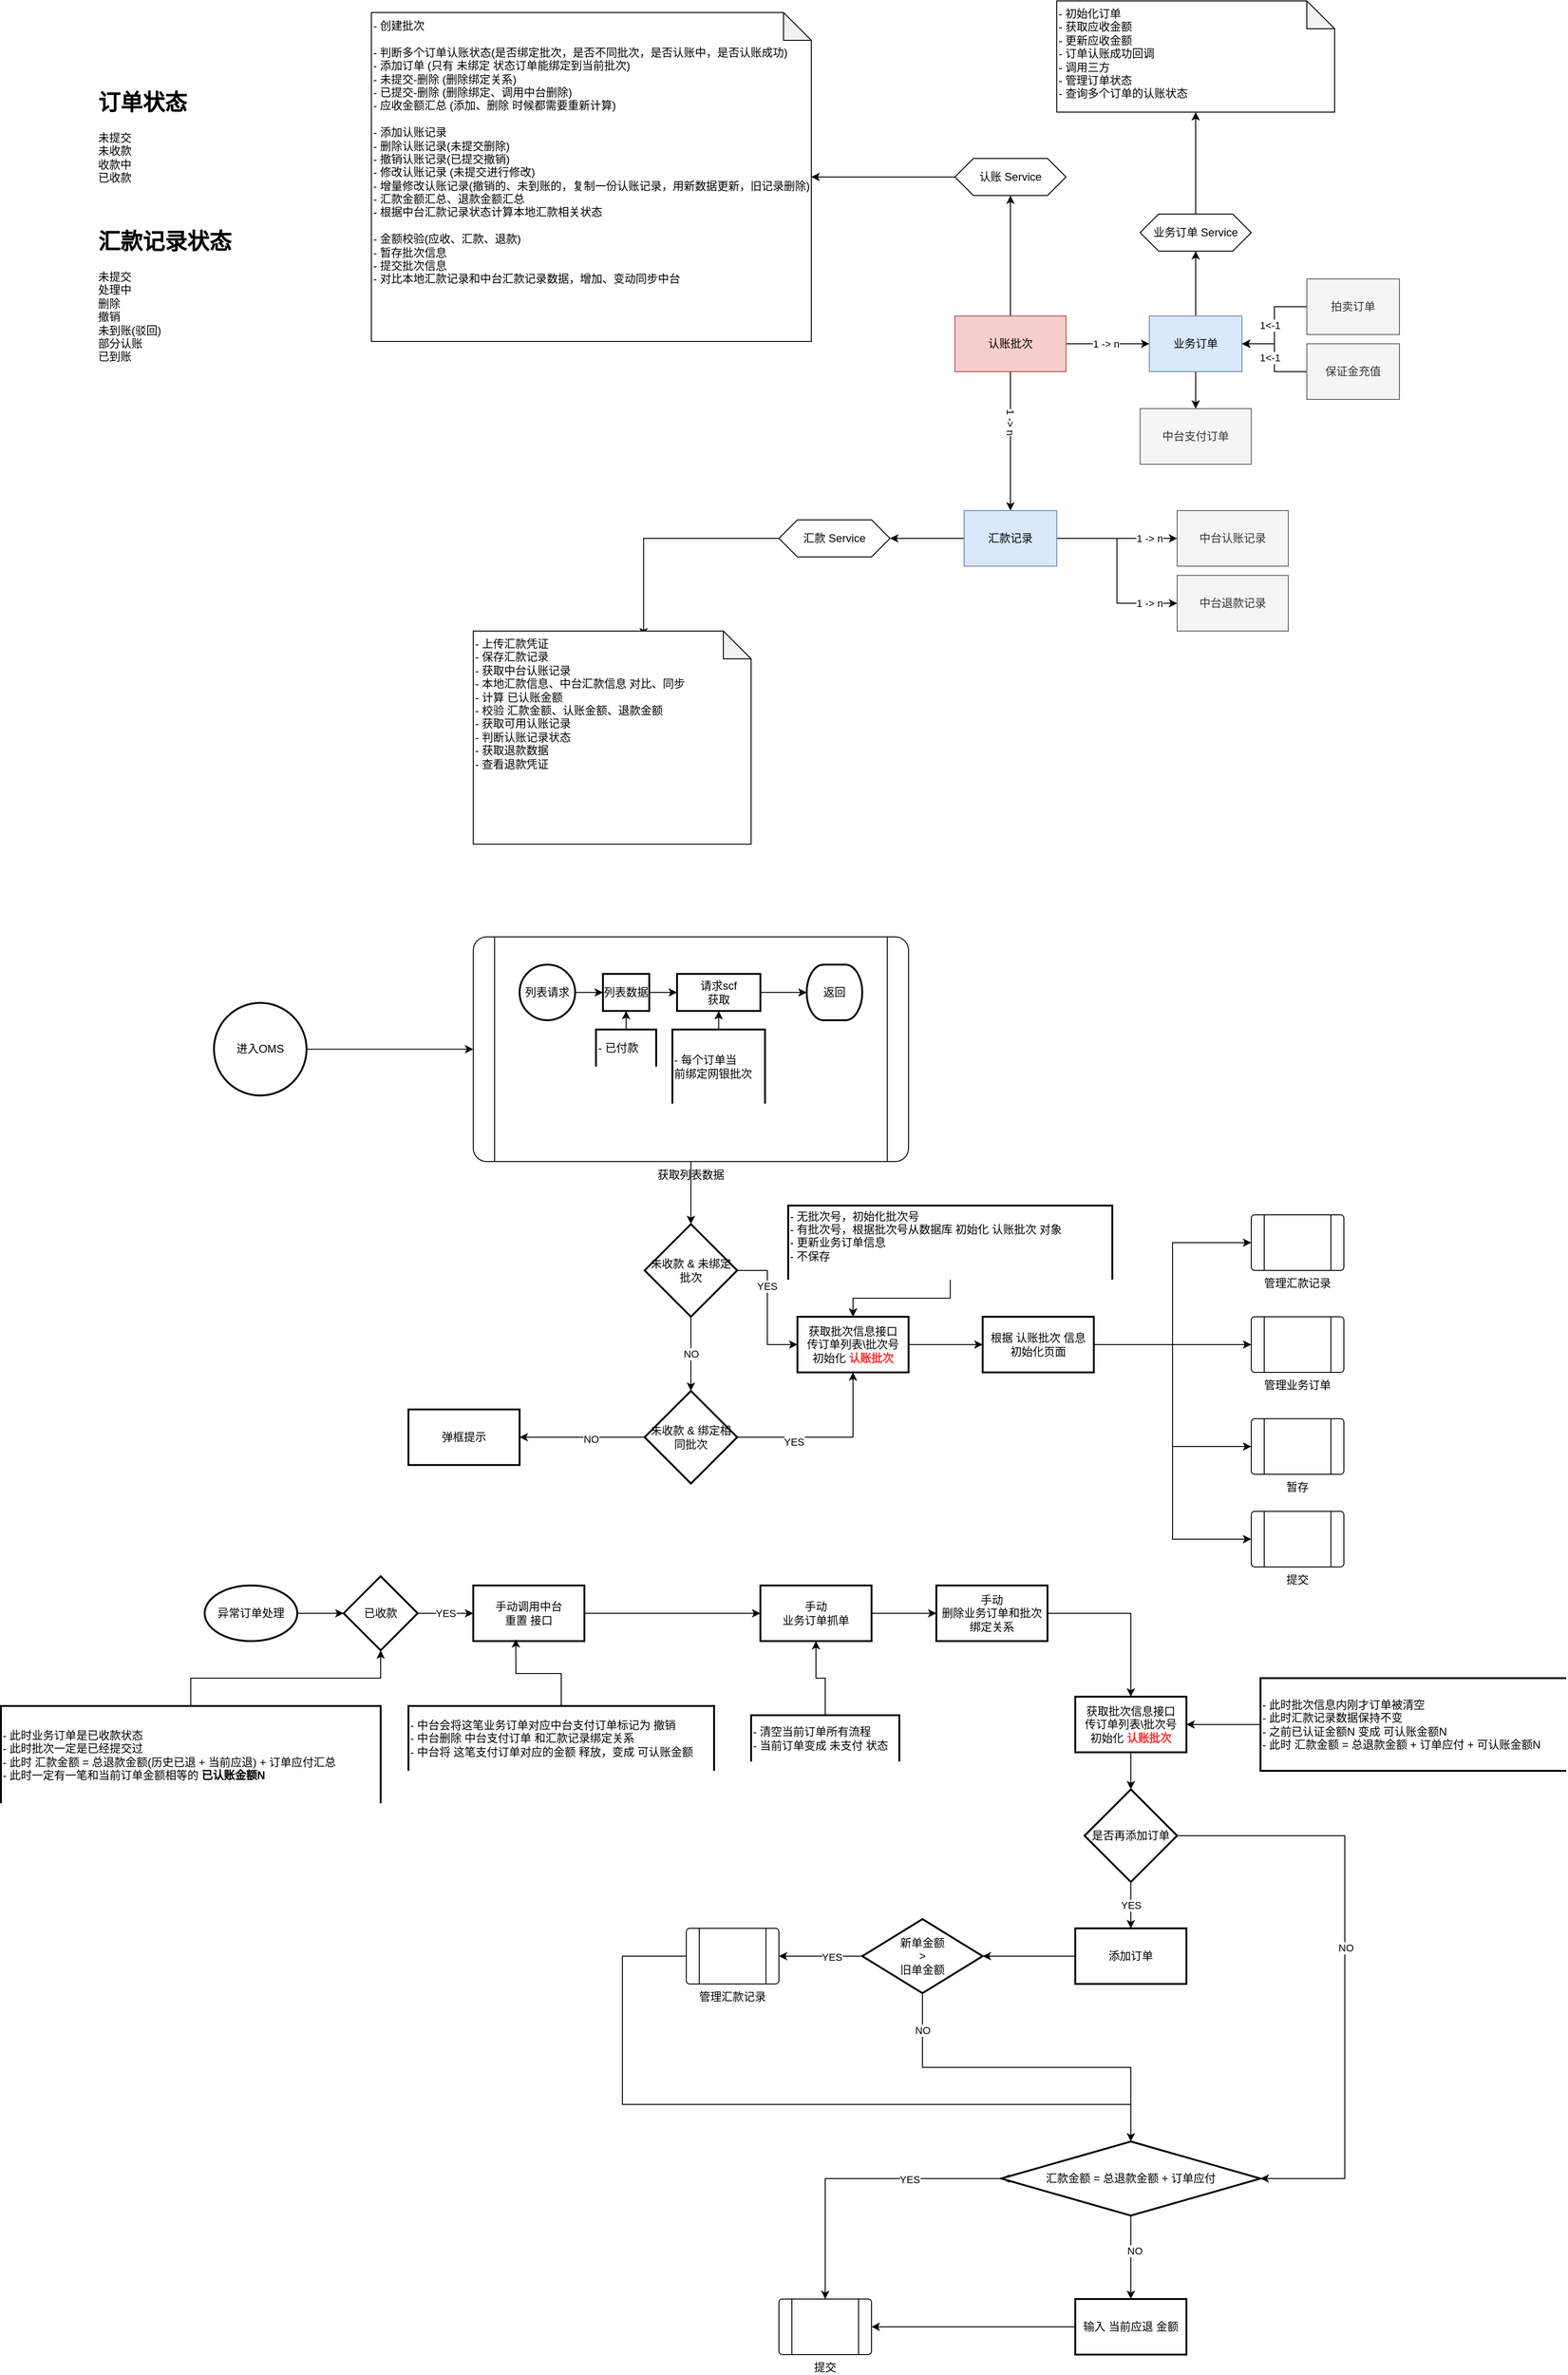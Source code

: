 <mxfile version="21.2.3" type="github">
  <diagram name="Page-1" id="fpYvHtxNB4w4uJ5ZzWT5">
    <mxGraphModel dx="2284" dy="1894" grid="1" gridSize="10" guides="1" tooltips="1" connect="1" arrows="1" fold="1" page="1" pageScale="1" pageWidth="850" pageHeight="1100" math="0" shadow="0">
      <root>
        <mxCell id="0" />
        <mxCell id="1" parent="0" />
        <mxCell id="o6qvqLgRWWO_v4bCrPXF-56" style="edgeStyle=orthogonalEdgeStyle;rounded=0;orthogonalLoop=1;jettySize=auto;html=1;" edge="1" parent="1" source="o6qvqLgRWWO_v4bCrPXF-36" target="o6qvqLgRWWO_v4bCrPXF-55">
          <mxGeometry relative="1" as="geometry" />
        </mxCell>
        <mxCell id="o6qvqLgRWWO_v4bCrPXF-36" value="获取列表数据" style="verticalLabelPosition=bottom;verticalAlign=top;html=1;shape=process;whiteSpace=wrap;rounded=1;size=0.048;arcSize=6;" vertex="1" parent="1">
          <mxGeometry x="-260" y="960" width="470" height="242.5" as="geometry" />
        </mxCell>
        <mxCell id="b7ro-gV5mYTYyai0SoZE-3" value="" style="edgeStyle=orthogonalEdgeStyle;rounded=0;orthogonalLoop=1;jettySize=auto;html=1;" parent="1" source="b7ro-gV5mYTYyai0SoZE-1" target="b7ro-gV5mYTYyai0SoZE-2" edge="1">
          <mxGeometry relative="1" as="geometry" />
        </mxCell>
        <mxCell id="b7ro-gV5mYTYyai0SoZE-4" value="&lt;div&gt;1 -&amp;gt; n&lt;/div&gt;" style="edgeLabel;html=1;align=center;verticalAlign=middle;resizable=0;points=[];" parent="b7ro-gV5mYTYyai0SoZE-3" vertex="1" connectable="0">
          <mxGeometry x="-0.525" y="2" relative="1" as="geometry">
            <mxPoint x="21" y="2" as="offset" />
          </mxGeometry>
        </mxCell>
        <mxCell id="b7ro-gV5mYTYyai0SoZE-6" style="edgeStyle=orthogonalEdgeStyle;rounded=0;orthogonalLoop=1;jettySize=auto;html=1;entryX=0.5;entryY=0;entryDx=0;entryDy=0;" parent="1" source="b7ro-gV5mYTYyai0SoZE-1" target="b7ro-gV5mYTYyai0SoZE-5" edge="1">
          <mxGeometry relative="1" as="geometry" />
        </mxCell>
        <mxCell id="b7ro-gV5mYTYyai0SoZE-7" value="&lt;div&gt;1 -&amp;gt; n&lt;/div&gt;" style="edgeLabel;html=1;align=center;verticalAlign=middle;resizable=0;points=[];rotation=90;" parent="b7ro-gV5mYTYyai0SoZE-6" vertex="1" connectable="0">
          <mxGeometry x="-0.32" y="3" relative="1" as="geometry">
            <mxPoint x="-3" y="3" as="offset" />
          </mxGeometry>
        </mxCell>
        <mxCell id="b7ro-gV5mYTYyai0SoZE-21" style="edgeStyle=orthogonalEdgeStyle;rounded=0;orthogonalLoop=1;jettySize=auto;html=1;" parent="1" source="b7ro-gV5mYTYyai0SoZE-1" target="b7ro-gV5mYTYyai0SoZE-18" edge="1">
          <mxGeometry relative="1" as="geometry" />
        </mxCell>
        <mxCell id="b7ro-gV5mYTYyai0SoZE-1" value="认账批次" style="rounded=0;whiteSpace=wrap;html=1;fillColor=#f8cecc;strokeColor=#b85450;" parent="1" vertex="1">
          <mxGeometry x="260" y="290" width="120" height="60" as="geometry" />
        </mxCell>
        <mxCell id="o6qvqLgRWWO_v4bCrPXF-14" style="edgeStyle=orthogonalEdgeStyle;rounded=0;orthogonalLoop=1;jettySize=auto;html=1;" edge="1" parent="1" source="b7ro-gV5mYTYyai0SoZE-2" target="o6qvqLgRWWO_v4bCrPXF-13">
          <mxGeometry relative="1" as="geometry" />
        </mxCell>
        <mxCell id="o6qvqLgRWWO_v4bCrPXF-107" style="edgeStyle=orthogonalEdgeStyle;rounded=0;orthogonalLoop=1;jettySize=auto;html=1;" edge="1" parent="1" source="b7ro-gV5mYTYyai0SoZE-2" target="o6qvqLgRWWO_v4bCrPXF-106">
          <mxGeometry relative="1" as="geometry" />
        </mxCell>
        <mxCell id="b7ro-gV5mYTYyai0SoZE-2" value="业务订单" style="whiteSpace=wrap;html=1;rounded=0;fillColor=#dae8fc;strokeColor=#6c8ebf;" parent="1" vertex="1">
          <mxGeometry x="470" y="290" width="100" height="60" as="geometry" />
        </mxCell>
        <mxCell id="b7ro-gV5mYTYyai0SoZE-15" value="" style="edgeStyle=orthogonalEdgeStyle;rounded=0;orthogonalLoop=1;jettySize=auto;html=1;" parent="1" source="b7ro-gV5mYTYyai0SoZE-5" target="b7ro-gV5mYTYyai0SoZE-14" edge="1">
          <mxGeometry relative="1" as="geometry" />
        </mxCell>
        <mxCell id="b7ro-gV5mYTYyai0SoZE-17" value="&lt;div&gt;1 -&amp;gt; n&lt;/div&gt;" style="edgeLabel;html=1;align=center;verticalAlign=middle;resizable=0;points=[];" parent="b7ro-gV5mYTYyai0SoZE-15" vertex="1" connectable="0">
          <mxGeometry x="0.2" y="-3" relative="1" as="geometry">
            <mxPoint x="22" y="-3" as="offset" />
          </mxGeometry>
        </mxCell>
        <mxCell id="o6qvqLgRWWO_v4bCrPXF-17" style="edgeStyle=orthogonalEdgeStyle;rounded=0;orthogonalLoop=1;jettySize=auto;html=1;" edge="1" parent="1" source="b7ro-gV5mYTYyai0SoZE-5" target="o6qvqLgRWWO_v4bCrPXF-16">
          <mxGeometry relative="1" as="geometry" />
        </mxCell>
        <mxCell id="o6qvqLgRWWO_v4bCrPXF-24" style="edgeStyle=orthogonalEdgeStyle;rounded=0;orthogonalLoop=1;jettySize=auto;html=1;entryX=0;entryY=0.5;entryDx=0;entryDy=0;" edge="1" parent="1" source="b7ro-gV5mYTYyai0SoZE-5" target="o6qvqLgRWWO_v4bCrPXF-22">
          <mxGeometry relative="1" as="geometry" />
        </mxCell>
        <mxCell id="b7ro-gV5mYTYyai0SoZE-5" value="汇款记录" style="whiteSpace=wrap;html=1;rounded=0;fillColor=#dae8fc;strokeColor=#6c8ebf;" parent="1" vertex="1">
          <mxGeometry x="270" y="500" width="100" height="60" as="geometry" />
        </mxCell>
        <mxCell id="b7ro-gV5mYTYyai0SoZE-14" value="中台认账记录" style="whiteSpace=wrap;html=1;fillColor=#f5f5f5;strokeColor=#666666;rounded=0;fontColor=#333333;" parent="1" vertex="1">
          <mxGeometry x="500" y="500" width="120" height="60" as="geometry" />
        </mxCell>
        <mxCell id="b7ro-gV5mYTYyai0SoZE-23" style="edgeStyle=orthogonalEdgeStyle;rounded=0;orthogonalLoop=1;jettySize=auto;html=1;" parent="1" source="b7ro-gV5mYTYyai0SoZE-18" target="b7ro-gV5mYTYyai0SoZE-22" edge="1">
          <mxGeometry relative="1" as="geometry" />
        </mxCell>
        <mxCell id="b7ro-gV5mYTYyai0SoZE-18" value="认账 Service" style="shape=hexagon;perimeter=hexagonPerimeter2;whiteSpace=wrap;html=1;fixedSize=1;rounded=0;" parent="1" vertex="1">
          <mxGeometry x="260" y="120" width="120" height="40" as="geometry" />
        </mxCell>
        <mxCell id="b7ro-gV5mYTYyai0SoZE-22" value="&lt;div&gt;- 创建批次&lt;br&gt;&lt;/div&gt;&lt;div&gt;&lt;br&gt;&lt;/div&gt;&lt;div&gt;- 判断多个订单认账状态(是否绑定批次，是否不同批次，是否认账中，是否认账成功)&lt;/div&gt;&lt;div&gt;- 添加订单 (只有 未绑定 状态订单能绑定到当前批次)&lt;br&gt;&lt;div&gt;- 未提交-删除 (删除绑定关系)&lt;/div&gt;- 已提交-删除 (删除绑定、调用中台删除)&lt;/div&gt;&lt;div&gt;- 应收金额汇总 (添加、删除 时候都需要重新计算)&lt;/div&gt;&lt;div&gt;&lt;br&gt;&lt;/div&gt;&lt;div&gt;- 添加认账记录&lt;/div&gt;&lt;div&gt;- 删除认账记录(未提交删除)&lt;/div&gt;&lt;div&gt;- 撤销认账记录(已提交撤销)&lt;br&gt;&lt;/div&gt;&lt;div&gt;- 修改认账记录 (未提交进行修改)&lt;br&gt;- 增量修改认账记录(撤销的、未到账的，复制一份认账记录，用新数据更新，旧记录删除)&lt;/div&gt;&lt;div&gt;- 汇款金额汇总、退款金额汇总&lt;/div&gt;&lt;div&gt;- 根据中台汇款记录状态计算本地汇款相关状态&lt;br&gt;&lt;/div&gt;&lt;div&gt;&lt;br&gt;&lt;/div&gt;&lt;div&gt;- 金额校验(应收、汇款、退款)&lt;/div&gt;&lt;div&gt;- 暂存批次信息&lt;/div&gt;&lt;div&gt;- 提交批次信息&lt;/div&gt;&lt;div&gt;- 对比本地汇款记录和中台汇款记录数据，增加、变动同步中台&lt;/div&gt;&lt;div&gt;&lt;br&gt;&lt;/div&gt;&lt;div&gt;&lt;br&gt;&lt;/div&gt;" style="shape=note;whiteSpace=wrap;html=1;backgroundOutline=1;darkOpacity=0.05;align=left;verticalAlign=top;" parent="1" vertex="1">
          <mxGeometry x="-370" y="-37.5" width="475" height="355" as="geometry" />
        </mxCell>
        <mxCell id="o6qvqLgRWWO_v4bCrPXF-3" value="&lt;h1&gt;订单状态&lt;br&gt;&lt;/h1&gt;&lt;p&gt;未提交&lt;br&gt;未收款&lt;br&gt;收款中&lt;br&gt;已收款&lt;br&gt;&lt;/p&gt;" style="text;html=1;strokeColor=none;fillColor=none;spacing=5;spacingTop=-20;whiteSpace=wrap;overflow=hidden;rounded=0;" vertex="1" parent="1">
          <mxGeometry x="-670" y="40" width="190" height="170" as="geometry" />
        </mxCell>
        <mxCell id="o6qvqLgRWWO_v4bCrPXF-4" value="&lt;h1&gt;汇款记录状态&lt;br&gt;&lt;/h1&gt;&lt;p&gt;未提交&lt;br&gt;处理中&lt;br&gt;删除&lt;br&gt;撤销&lt;br&gt;未到账(驳回)&lt;br&gt;部分认账&lt;br&gt;已到账&lt;br&gt;&lt;br&gt;&lt;/p&gt;" style="text;html=1;strokeColor=none;fillColor=none;spacing=5;spacingTop=-20;whiteSpace=wrap;overflow=hidden;rounded=0;" vertex="1" parent="1">
          <mxGeometry x="-670" y="190" width="200" height="170" as="geometry" />
        </mxCell>
        <mxCell id="o6qvqLgRWWO_v4bCrPXF-9" style="edgeStyle=orthogonalEdgeStyle;rounded=0;orthogonalLoop=1;jettySize=auto;html=1;entryX=1;entryY=0.5;entryDx=0;entryDy=0;" edge="1" parent="1" source="o6qvqLgRWWO_v4bCrPXF-5" target="b7ro-gV5mYTYyai0SoZE-2">
          <mxGeometry relative="1" as="geometry" />
        </mxCell>
        <mxCell id="o6qvqLgRWWO_v4bCrPXF-10" value="1&amp;lt;-1" style="edgeLabel;html=1;align=center;verticalAlign=middle;resizable=0;points=[];" vertex="1" connectable="0" parent="o6qvqLgRWWO_v4bCrPXF-9">
          <mxGeometry x="-0.556" y="3" relative="1" as="geometry">
            <mxPoint x="-16" y="17" as="offset" />
          </mxGeometry>
        </mxCell>
        <mxCell id="o6qvqLgRWWO_v4bCrPXF-5" value="拍卖订单" style="whiteSpace=wrap;html=1;rounded=0;fillColor=#f5f5f5;fontColor=#333333;strokeColor=#666666;" vertex="1" parent="1">
          <mxGeometry x="640" y="250" width="100" height="60" as="geometry" />
        </mxCell>
        <mxCell id="o6qvqLgRWWO_v4bCrPXF-8" style="edgeStyle=orthogonalEdgeStyle;rounded=0;orthogonalLoop=1;jettySize=auto;html=1;entryX=1;entryY=0.5;entryDx=0;entryDy=0;" edge="1" parent="1" source="o6qvqLgRWWO_v4bCrPXF-7" target="b7ro-gV5mYTYyai0SoZE-2">
          <mxGeometry relative="1" as="geometry" />
        </mxCell>
        <mxCell id="o6qvqLgRWWO_v4bCrPXF-7" value="保证金充值" style="whiteSpace=wrap;html=1;rounded=0;fillColor=#f5f5f5;fontColor=#333333;strokeColor=#666666;" vertex="1" parent="1">
          <mxGeometry x="640" y="320" width="100" height="60" as="geometry" />
        </mxCell>
        <mxCell id="o6qvqLgRWWO_v4bCrPXF-11" value="1&amp;lt;-1" style="edgeLabel;html=1;align=center;verticalAlign=middle;resizable=0;points=[];" vertex="1" connectable="0" parent="1">
          <mxGeometry x="610" y="300" as="geometry">
            <mxPoint x="-10" y="35" as="offset" />
          </mxGeometry>
        </mxCell>
        <mxCell id="o6qvqLgRWWO_v4bCrPXF-12" value="- 初始化订单&lt;br&gt;- 获取应收金额&lt;br&gt;&lt;div&gt;- 更新应收金额&lt;/div&gt;&lt;div&gt;- 订单认账成功回调&lt;/div&gt;&lt;div&gt;- 调用三方&lt;/div&gt;&lt;div&gt;- 管理订单状态&lt;/div&gt;&lt;div&gt;- 查询多个订单的认账状态&lt;/div&gt;" style="shape=note;whiteSpace=wrap;html=1;backgroundOutline=1;darkOpacity=0.05;align=left;verticalAlign=top;" vertex="1" parent="1">
          <mxGeometry x="370" y="-50" width="300" height="120" as="geometry" />
        </mxCell>
        <mxCell id="o6qvqLgRWWO_v4bCrPXF-15" style="edgeStyle=orthogonalEdgeStyle;rounded=0;orthogonalLoop=1;jettySize=auto;html=1;" edge="1" parent="1" source="o6qvqLgRWWO_v4bCrPXF-13" target="o6qvqLgRWWO_v4bCrPXF-12">
          <mxGeometry relative="1" as="geometry" />
        </mxCell>
        <mxCell id="o6qvqLgRWWO_v4bCrPXF-13" value="业务订单 Service" style="shape=hexagon;perimeter=hexagonPerimeter2;whiteSpace=wrap;html=1;fixedSize=1;rounded=0;" vertex="1" parent="1">
          <mxGeometry x="460" y="180" width="120" height="40" as="geometry" />
        </mxCell>
        <mxCell id="o6qvqLgRWWO_v4bCrPXF-21" style="edgeStyle=orthogonalEdgeStyle;rounded=0;orthogonalLoop=1;jettySize=auto;html=1;entryX=0.613;entryY=0.025;entryDx=0;entryDy=0;entryPerimeter=0;" edge="1" parent="1" source="o6qvqLgRWWO_v4bCrPXF-16" target="o6qvqLgRWWO_v4bCrPXF-18">
          <mxGeometry relative="1" as="geometry" />
        </mxCell>
        <mxCell id="o6qvqLgRWWO_v4bCrPXF-16" value="汇款 Service" style="shape=hexagon;perimeter=hexagonPerimeter2;whiteSpace=wrap;html=1;fixedSize=1;rounded=0;" vertex="1" parent="1">
          <mxGeometry x="70" y="510" width="120" height="40" as="geometry" />
        </mxCell>
        <mxCell id="o6qvqLgRWWO_v4bCrPXF-18" value="&lt;div&gt;- 上传汇款凭证&lt;/div&gt;&lt;div&gt;- 保存汇款记录&lt;br&gt;&lt;/div&gt;&lt;div&gt;- 获取中台认账记录&lt;/div&gt;&lt;div&gt;- 本地汇款信息、中台汇款信息 对比、同步&lt;br&gt;&lt;/div&gt;&lt;div&gt;- 计算 已认账金额&lt;/div&gt;&lt;div&gt;- 校验 汇款金额、认账金额、退款金额&lt;/div&gt;&lt;div&gt;- 获取可用认账记录&lt;/div&gt;&lt;div&gt;- 判断认账记录状态&lt;/div&gt;&lt;div&gt;- 获取退款数据&lt;br&gt;&lt;/div&gt;&lt;div&gt;- 查看退款凭证&lt;br&gt;&lt;/div&gt;" style="shape=note;whiteSpace=wrap;html=1;backgroundOutline=1;darkOpacity=0.05;align=left;verticalAlign=top;" vertex="1" parent="1">
          <mxGeometry x="-260" y="630" width="300" height="230" as="geometry" />
        </mxCell>
        <mxCell id="o6qvqLgRWWO_v4bCrPXF-22" value="中台退款记录" style="whiteSpace=wrap;html=1;fillColor=#f5f5f5;strokeColor=#666666;rounded=0;fontColor=#333333;" vertex="1" parent="1">
          <mxGeometry x="500" y="570" width="120" height="60" as="geometry" />
        </mxCell>
        <mxCell id="o6qvqLgRWWO_v4bCrPXF-25" value="&lt;div&gt;1 -&amp;gt; n&lt;/div&gt;" style="edgeLabel;html=1;align=center;verticalAlign=middle;resizable=0;points=[];" vertex="1" connectable="0" parent="1">
          <mxGeometry x="470" y="600" as="geometry" />
        </mxCell>
        <mxCell id="o6qvqLgRWWO_v4bCrPXF-37" style="edgeStyle=orthogonalEdgeStyle;rounded=0;orthogonalLoop=1;jettySize=auto;html=1;" edge="1" parent="1" source="o6qvqLgRWWO_v4bCrPXF-28" target="o6qvqLgRWWO_v4bCrPXF-36">
          <mxGeometry relative="1" as="geometry" />
        </mxCell>
        <mxCell id="o6qvqLgRWWO_v4bCrPXF-28" value="进入OMS" style="strokeWidth=2;html=1;shape=mxgraph.flowchart.start_2;whiteSpace=wrap;" vertex="1" parent="1">
          <mxGeometry x="-540" y="1031.25" width="100" height="100" as="geometry" />
        </mxCell>
        <mxCell id="o6qvqLgRWWO_v4bCrPXF-40" value="" style="edgeStyle=orthogonalEdgeStyle;rounded=0;orthogonalLoop=1;jettySize=auto;html=1;" edge="1" parent="1" source="o6qvqLgRWWO_v4bCrPXF-38" target="o6qvqLgRWWO_v4bCrPXF-39">
          <mxGeometry relative="1" as="geometry" />
        </mxCell>
        <mxCell id="o6qvqLgRWWO_v4bCrPXF-38" value="列表请求" style="strokeWidth=2;html=1;shape=mxgraph.flowchart.start_2;whiteSpace=wrap;" vertex="1" parent="1">
          <mxGeometry x="-210" y="990" width="60" height="60" as="geometry" />
        </mxCell>
        <mxCell id="o6qvqLgRWWO_v4bCrPXF-44" style="edgeStyle=orthogonalEdgeStyle;rounded=0;orthogonalLoop=1;jettySize=auto;html=1;entryX=0;entryY=0.5;entryDx=0;entryDy=0;" edge="1" parent="1" source="o6qvqLgRWWO_v4bCrPXF-39">
          <mxGeometry relative="1" as="geometry">
            <mxPoint x="-40" y="1020" as="targetPoint" />
          </mxGeometry>
        </mxCell>
        <mxCell id="o6qvqLgRWWO_v4bCrPXF-39" value="列表数据" style="whiteSpace=wrap;html=1;strokeWidth=2;" vertex="1" parent="1">
          <mxGeometry x="-120" y="1000" width="50" height="40" as="geometry" />
        </mxCell>
        <mxCell id="o6qvqLgRWWO_v4bCrPXF-54" style="edgeStyle=orthogonalEdgeStyle;rounded=0;orthogonalLoop=1;jettySize=auto;html=1;" edge="1" parent="1" source="o6qvqLgRWWO_v4bCrPXF-45" target="o6qvqLgRWWO_v4bCrPXF-52">
          <mxGeometry relative="1" as="geometry" />
        </mxCell>
        <mxCell id="o6qvqLgRWWO_v4bCrPXF-45" value="请求scf&lt;br&gt;获取" style="whiteSpace=wrap;html=1;strokeWidth=2;" vertex="1" parent="1">
          <mxGeometry x="-40" y="1000" width="90" height="40" as="geometry" />
        </mxCell>
        <mxCell id="o6qvqLgRWWO_v4bCrPXF-49" style="edgeStyle=orthogonalEdgeStyle;rounded=0;orthogonalLoop=1;jettySize=auto;html=1;entryX=0.5;entryY=1;entryDx=0;entryDy=0;" edge="1" parent="1" source="o6qvqLgRWWO_v4bCrPXF-48" target="o6qvqLgRWWO_v4bCrPXF-45">
          <mxGeometry relative="1" as="geometry" />
        </mxCell>
        <mxCell id="o6qvqLgRWWO_v4bCrPXF-48" value="&lt;div&gt;- 每个订单当&lt;br&gt;前绑定网银批次&lt;br&gt;&lt;/div&gt;" style="strokeWidth=2;html=1;shape=mxgraph.flowchart.annotation_1;align=left;pointerEvents=1;direction=south;" vertex="1" parent="1">
          <mxGeometry x="-45" y="1060" width="100" height="80" as="geometry" />
        </mxCell>
        <mxCell id="o6qvqLgRWWO_v4bCrPXF-51" style="edgeStyle=orthogonalEdgeStyle;rounded=0;orthogonalLoop=1;jettySize=auto;html=1;" edge="1" parent="1" source="o6qvqLgRWWO_v4bCrPXF-50" target="o6qvqLgRWWO_v4bCrPXF-39">
          <mxGeometry relative="1" as="geometry" />
        </mxCell>
        <mxCell id="o6qvqLgRWWO_v4bCrPXF-50" value="- 已付款" style="strokeWidth=2;html=1;shape=mxgraph.flowchart.annotation_1;align=left;pointerEvents=1;direction=south;" vertex="1" parent="1">
          <mxGeometry x="-127.5" y="1060" width="65" height="40" as="geometry" />
        </mxCell>
        <mxCell id="o6qvqLgRWWO_v4bCrPXF-52" value="返回" style="strokeWidth=2;html=1;shape=mxgraph.flowchart.terminator;whiteSpace=wrap;" vertex="1" parent="1">
          <mxGeometry x="100" y="990" width="60" height="60" as="geometry" />
        </mxCell>
        <mxCell id="o6qvqLgRWWO_v4bCrPXF-58" value="" style="edgeStyle=orthogonalEdgeStyle;rounded=0;orthogonalLoop=1;jettySize=auto;html=1;" edge="1" parent="1" source="o6qvqLgRWWO_v4bCrPXF-55" target="o6qvqLgRWWO_v4bCrPXF-57">
          <mxGeometry relative="1" as="geometry" />
        </mxCell>
        <mxCell id="o6qvqLgRWWO_v4bCrPXF-59" value="YES" style="edgeLabel;html=1;align=center;verticalAlign=middle;resizable=0;points=[];" vertex="1" connectable="0" parent="o6qvqLgRWWO_v4bCrPXF-58">
          <mxGeometry x="-0.314" y="-1" relative="1" as="geometry">
            <mxPoint as="offset" />
          </mxGeometry>
        </mxCell>
        <mxCell id="o6qvqLgRWWO_v4bCrPXF-69" value="NO" style="edgeStyle=orthogonalEdgeStyle;rounded=0;orthogonalLoop=1;jettySize=auto;html=1;" edge="1" parent="1" source="o6qvqLgRWWO_v4bCrPXF-55" target="o6qvqLgRWWO_v4bCrPXF-68">
          <mxGeometry relative="1" as="geometry" />
        </mxCell>
        <mxCell id="o6qvqLgRWWO_v4bCrPXF-55" value="未收款 &amp;amp; 未绑定批次" style="strokeWidth=2;html=1;shape=mxgraph.flowchart.decision;whiteSpace=wrap;" vertex="1" parent="1">
          <mxGeometry x="-75" y="1270" width="100" height="100" as="geometry" />
        </mxCell>
        <mxCell id="o6qvqLgRWWO_v4bCrPXF-61" value="" style="edgeStyle=orthogonalEdgeStyle;rounded=0;orthogonalLoop=1;jettySize=auto;html=1;" edge="1" parent="1" source="o6qvqLgRWWO_v4bCrPXF-57" target="o6qvqLgRWWO_v4bCrPXF-60">
          <mxGeometry relative="1" as="geometry" />
        </mxCell>
        <mxCell id="o6qvqLgRWWO_v4bCrPXF-57" value="获取批次信息接口&lt;br&gt;传订单列表\批次号&lt;br&gt;初始化 &lt;b&gt;&lt;font color=&quot;#ff3333&quot;&gt;认账批次&lt;/font&gt;&lt;/b&gt;" style="whiteSpace=wrap;html=1;strokeWidth=2;" vertex="1" parent="1">
          <mxGeometry x="90" y="1370" width="120" height="60" as="geometry" />
        </mxCell>
        <mxCell id="o6qvqLgRWWO_v4bCrPXF-83" style="edgeStyle=orthogonalEdgeStyle;rounded=0;orthogonalLoop=1;jettySize=auto;html=1;" edge="1" parent="1" source="o6qvqLgRWWO_v4bCrPXF-60" target="o6qvqLgRWWO_v4bCrPXF-81">
          <mxGeometry relative="1" as="geometry" />
        </mxCell>
        <mxCell id="o6qvqLgRWWO_v4bCrPXF-84" style="edgeStyle=orthogonalEdgeStyle;rounded=0;orthogonalLoop=1;jettySize=auto;html=1;entryX=0;entryY=0.5;entryDx=0;entryDy=0;" edge="1" parent="1" source="o6qvqLgRWWO_v4bCrPXF-60" target="o6qvqLgRWWO_v4bCrPXF-80">
          <mxGeometry relative="1" as="geometry" />
        </mxCell>
        <mxCell id="o6qvqLgRWWO_v4bCrPXF-86" style="edgeStyle=orthogonalEdgeStyle;rounded=0;orthogonalLoop=1;jettySize=auto;html=1;entryX=0;entryY=0.5;entryDx=0;entryDy=0;" edge="1" parent="1" source="o6qvqLgRWWO_v4bCrPXF-60" target="o6qvqLgRWWO_v4bCrPXF-85">
          <mxGeometry relative="1" as="geometry" />
        </mxCell>
        <mxCell id="o6qvqLgRWWO_v4bCrPXF-89" style="edgeStyle=orthogonalEdgeStyle;rounded=0;orthogonalLoop=1;jettySize=auto;html=1;entryX=0;entryY=0.5;entryDx=0;entryDy=0;" edge="1" parent="1" source="o6qvqLgRWWO_v4bCrPXF-60" target="o6qvqLgRWWO_v4bCrPXF-88">
          <mxGeometry relative="1" as="geometry" />
        </mxCell>
        <mxCell id="o6qvqLgRWWO_v4bCrPXF-60" value="根据 认账批次 信息&lt;br&gt;初始化页面" style="whiteSpace=wrap;html=1;strokeWidth=2;" vertex="1" parent="1">
          <mxGeometry x="290" y="1370" width="120" height="60" as="geometry" />
        </mxCell>
        <mxCell id="o6qvqLgRWWO_v4bCrPXF-65" style="edgeStyle=orthogonalEdgeStyle;rounded=0;orthogonalLoop=1;jettySize=auto;html=1;" edge="1" parent="1" source="o6qvqLgRWWO_v4bCrPXF-62" target="o6qvqLgRWWO_v4bCrPXF-57">
          <mxGeometry relative="1" as="geometry" />
        </mxCell>
        <mxCell id="o6qvqLgRWWO_v4bCrPXF-70" value="" style="edgeStyle=orthogonalEdgeStyle;rounded=0;orthogonalLoop=1;jettySize=auto;html=1;" edge="1" parent="1" source="o6qvqLgRWWO_v4bCrPXF-62" target="o6qvqLgRWWO_v4bCrPXF-57">
          <mxGeometry relative="1" as="geometry" />
        </mxCell>
        <mxCell id="o6qvqLgRWWO_v4bCrPXF-62" value="&lt;div&gt;- 无批次号，初始化批次号&lt;br&gt;&lt;/div&gt;&lt;div&gt;- 有批次号，根据批次号从数据库 初始化 认账批次 对象&lt;/div&gt;&lt;div&gt;- 更新业务订单信息&lt;/div&gt;&lt;div&gt;- 不保存&lt;br&gt;&lt;/div&gt;&lt;div&gt;&lt;br&gt;&lt;/div&gt;" style="strokeWidth=2;html=1;shape=mxgraph.flowchart.annotation_1;align=left;pointerEvents=1;direction=south;rotation=0;" vertex="1" parent="1">
          <mxGeometry x="80" y="1250" width="350" height="80" as="geometry" />
        </mxCell>
        <mxCell id="o6qvqLgRWWO_v4bCrPXF-71" style="edgeStyle=orthogonalEdgeStyle;rounded=0;orthogonalLoop=1;jettySize=auto;html=1;" edge="1" parent="1" source="o6qvqLgRWWO_v4bCrPXF-68" target="o6qvqLgRWWO_v4bCrPXF-57">
          <mxGeometry relative="1" as="geometry" />
        </mxCell>
        <mxCell id="o6qvqLgRWWO_v4bCrPXF-77" value="YES" style="edgeLabel;html=1;align=center;verticalAlign=middle;resizable=0;points=[];" vertex="1" connectable="0" parent="o6qvqLgRWWO_v4bCrPXF-71">
          <mxGeometry x="-0.374" y="-5" relative="1" as="geometry">
            <mxPoint as="offset" />
          </mxGeometry>
        </mxCell>
        <mxCell id="o6qvqLgRWWO_v4bCrPXF-78" style="edgeStyle=orthogonalEdgeStyle;rounded=0;orthogonalLoop=1;jettySize=auto;html=1;" edge="1" parent="1" source="o6qvqLgRWWO_v4bCrPXF-68" target="o6qvqLgRWWO_v4bCrPXF-74">
          <mxGeometry relative="1" as="geometry" />
        </mxCell>
        <mxCell id="o6qvqLgRWWO_v4bCrPXF-79" value="NO" style="edgeLabel;html=1;align=center;verticalAlign=middle;resizable=0;points=[];" vertex="1" connectable="0" parent="o6qvqLgRWWO_v4bCrPXF-78">
          <mxGeometry x="-0.141" y="2" relative="1" as="geometry">
            <mxPoint as="offset" />
          </mxGeometry>
        </mxCell>
        <mxCell id="o6qvqLgRWWO_v4bCrPXF-68" value="未收款 &amp;amp; 绑定相同批次" style="strokeWidth=2;html=1;shape=mxgraph.flowchart.decision;whiteSpace=wrap;" vertex="1" parent="1">
          <mxGeometry x="-75" y="1450" width="100" height="100" as="geometry" />
        </mxCell>
        <mxCell id="o6qvqLgRWWO_v4bCrPXF-74" value="弹框提示" style="whiteSpace=wrap;html=1;strokeWidth=2;" vertex="1" parent="1">
          <mxGeometry x="-330" y="1470" width="120" height="60" as="geometry" />
        </mxCell>
        <mxCell id="o6qvqLgRWWO_v4bCrPXF-80" value="管理汇款记录" style="verticalLabelPosition=bottom;verticalAlign=top;html=1;shape=process;whiteSpace=wrap;rounded=1;size=0.14;arcSize=6;" vertex="1" parent="1">
          <mxGeometry x="580" y="1260" width="100" height="60" as="geometry" />
        </mxCell>
        <mxCell id="o6qvqLgRWWO_v4bCrPXF-81" value="管理业务订单" style="verticalLabelPosition=bottom;verticalAlign=top;html=1;shape=process;whiteSpace=wrap;rounded=1;size=0.14;arcSize=6;" vertex="1" parent="1">
          <mxGeometry x="580" y="1370" width="100" height="60" as="geometry" />
        </mxCell>
        <mxCell id="o6qvqLgRWWO_v4bCrPXF-85" value="暂存" style="verticalLabelPosition=bottom;verticalAlign=top;html=1;shape=process;whiteSpace=wrap;rounded=1;size=0.14;arcSize=6;" vertex="1" parent="1">
          <mxGeometry x="580" y="1480" width="100" height="60" as="geometry" />
        </mxCell>
        <mxCell id="o6qvqLgRWWO_v4bCrPXF-88" value="提交" style="verticalLabelPosition=bottom;verticalAlign=top;html=1;shape=process;whiteSpace=wrap;rounded=1;size=0.14;arcSize=6;" vertex="1" parent="1">
          <mxGeometry x="580" y="1580" width="100" height="60" as="geometry" />
        </mxCell>
        <mxCell id="o6qvqLgRWWO_v4bCrPXF-93" value="" style="edgeStyle=orthogonalEdgeStyle;rounded=0;orthogonalLoop=1;jettySize=auto;html=1;" edge="1" parent="1" source="o6qvqLgRWWO_v4bCrPXF-91" target="o6qvqLgRWWO_v4bCrPXF-92">
          <mxGeometry relative="1" as="geometry" />
        </mxCell>
        <mxCell id="o6qvqLgRWWO_v4bCrPXF-91" value="异常订单处理" style="strokeWidth=2;html=1;shape=mxgraph.flowchart.start_1;whiteSpace=wrap;" vertex="1" parent="1">
          <mxGeometry x="-550" y="1660" width="100" height="60" as="geometry" />
        </mxCell>
        <mxCell id="o6qvqLgRWWO_v4bCrPXF-95" value="YES" style="edgeStyle=orthogonalEdgeStyle;rounded=0;orthogonalLoop=1;jettySize=auto;html=1;" edge="1" parent="1" source="o6qvqLgRWWO_v4bCrPXF-92" target="o6qvqLgRWWO_v4bCrPXF-103">
          <mxGeometry x="-0.01" relative="1" as="geometry">
            <mxPoint x="-260" y="1690" as="targetPoint" />
            <mxPoint as="offset" />
          </mxGeometry>
        </mxCell>
        <mxCell id="o6qvqLgRWWO_v4bCrPXF-92" value="已收款" style="rhombus;whiteSpace=wrap;html=1;strokeWidth=2;" vertex="1" parent="1">
          <mxGeometry x="-400" y="1650" width="80" height="80" as="geometry" />
        </mxCell>
        <mxCell id="o6qvqLgRWWO_v4bCrPXF-102" style="edgeStyle=orthogonalEdgeStyle;rounded=0;orthogonalLoop=1;jettySize=auto;html=1;" edge="1" parent="1" source="o6qvqLgRWWO_v4bCrPXF-97" target="o6qvqLgRWWO_v4bCrPXF-92">
          <mxGeometry relative="1" as="geometry" />
        </mxCell>
        <mxCell id="o6qvqLgRWWO_v4bCrPXF-97" value="&lt;div&gt;- 此时业务订单是已收款状态&lt;/div&gt;&lt;div&gt;- 此时批次一定是已经提交过&lt;/div&gt;&lt;div&gt;- 此时 汇款金额 = 总退款金额(历史已退 + 当前应退) + 订单应付汇总&lt;/div&gt;&lt;div&gt;- 此时一定有一笔和当前订单金额相等的 &lt;b&gt;已认账金额N&lt;/b&gt;&lt;br&gt;&lt;/div&gt;" style="strokeWidth=2;html=1;shape=mxgraph.flowchart.annotation_1;align=left;pointerEvents=1;direction=south;" vertex="1" parent="1">
          <mxGeometry x="-770" y="1790" width="410" height="105" as="geometry" />
        </mxCell>
        <mxCell id="o6qvqLgRWWO_v4bCrPXF-109" value="" style="edgeStyle=orthogonalEdgeStyle;rounded=0;orthogonalLoop=1;jettySize=auto;html=1;" edge="1" parent="1" source="o6qvqLgRWWO_v4bCrPXF-103" target="o6qvqLgRWWO_v4bCrPXF-108">
          <mxGeometry relative="1" as="geometry" />
        </mxCell>
        <mxCell id="o6qvqLgRWWO_v4bCrPXF-103" value="手动调用中台&lt;br&gt; 重置 接口" style="whiteSpace=wrap;html=1;strokeWidth=2;" vertex="1" parent="1">
          <mxGeometry x="-260" y="1660" width="120" height="60" as="geometry" />
        </mxCell>
        <mxCell id="o6qvqLgRWWO_v4bCrPXF-105" style="edgeStyle=orthogonalEdgeStyle;rounded=0;orthogonalLoop=1;jettySize=auto;html=1;entryX=0.383;entryY=0.967;entryDx=0;entryDy=0;entryPerimeter=0;" edge="1" parent="1" source="o6qvqLgRWWO_v4bCrPXF-104" target="o6qvqLgRWWO_v4bCrPXF-103">
          <mxGeometry relative="1" as="geometry" />
        </mxCell>
        <mxCell id="o6qvqLgRWWO_v4bCrPXF-104" value="&lt;div&gt;- 中台会将这笔业务订单对应中台支付订单标记为 撤销&lt;/div&gt;&lt;div&gt;- 中台删除 中台支付订单 和汇款记录绑定关系&lt;/div&gt;&lt;div&gt;- 中台将 这笔支付订单对应的金额 释放，变成 可认账金额&lt;br&gt;&lt;/div&gt;" style="strokeWidth=2;html=1;shape=mxgraph.flowchart.annotation_1;align=left;pointerEvents=1;direction=south;" vertex="1" parent="1">
          <mxGeometry x="-330" y="1790" width="330" height="70" as="geometry" />
        </mxCell>
        <mxCell id="o6qvqLgRWWO_v4bCrPXF-106" value="中台支付订单" style="whiteSpace=wrap;html=1;fillColor=#f5f5f5;strokeColor=#666666;rounded=0;fontColor=#333333;" vertex="1" parent="1">
          <mxGeometry x="460" y="390" width="120" height="60" as="geometry" />
        </mxCell>
        <mxCell id="o6qvqLgRWWO_v4bCrPXF-113" value="" style="edgeStyle=orthogonalEdgeStyle;rounded=0;orthogonalLoop=1;jettySize=auto;html=1;" edge="1" parent="1" source="o6qvqLgRWWO_v4bCrPXF-108" target="o6qvqLgRWWO_v4bCrPXF-112">
          <mxGeometry relative="1" as="geometry" />
        </mxCell>
        <mxCell id="o6qvqLgRWWO_v4bCrPXF-108" value="手动&lt;br&gt;业务订单抓单" style="whiteSpace=wrap;html=1;strokeWidth=2;" vertex="1" parent="1">
          <mxGeometry x="50" y="1660" width="120" height="60" as="geometry" />
        </mxCell>
        <mxCell id="o6qvqLgRWWO_v4bCrPXF-111" style="edgeStyle=orthogonalEdgeStyle;rounded=0;orthogonalLoop=1;jettySize=auto;html=1;" edge="1" parent="1" source="o6qvqLgRWWO_v4bCrPXF-110" target="o6qvqLgRWWO_v4bCrPXF-108">
          <mxGeometry relative="1" as="geometry" />
        </mxCell>
        <mxCell id="o6qvqLgRWWO_v4bCrPXF-110" value="&lt;div&gt;- 清空当前订单所有流程&lt;/div&gt;&lt;div&gt;- 当前订单变成 未支付 状态&lt;br&gt;&lt;/div&gt;" style="strokeWidth=2;html=1;shape=mxgraph.flowchart.annotation_1;align=left;pointerEvents=1;direction=south;" vertex="1" parent="1">
          <mxGeometry x="40" y="1800" width="160" height="50" as="geometry" />
        </mxCell>
        <mxCell id="o6qvqLgRWWO_v4bCrPXF-115" style="edgeStyle=orthogonalEdgeStyle;rounded=0;orthogonalLoop=1;jettySize=auto;html=1;" edge="1" parent="1" source="o6qvqLgRWWO_v4bCrPXF-112" target="o6qvqLgRWWO_v4bCrPXF-114">
          <mxGeometry relative="1" as="geometry" />
        </mxCell>
        <mxCell id="o6qvqLgRWWO_v4bCrPXF-112" value="手动&lt;br&gt;删除业务订单和批次绑定关系" style="whiteSpace=wrap;html=1;strokeWidth=2;" vertex="1" parent="1">
          <mxGeometry x="240" y="1660" width="120" height="60" as="geometry" />
        </mxCell>
        <mxCell id="o6qvqLgRWWO_v4bCrPXF-118" style="edgeStyle=orthogonalEdgeStyle;rounded=0;orthogonalLoop=1;jettySize=auto;html=1;" edge="1" parent="1" source="o6qvqLgRWWO_v4bCrPXF-114" target="o6qvqLgRWWO_v4bCrPXF-117">
          <mxGeometry relative="1" as="geometry" />
        </mxCell>
        <mxCell id="o6qvqLgRWWO_v4bCrPXF-114" value="获取批次信息接口&lt;br&gt;传订单列表\批次号&lt;br&gt;初始化 &lt;b&gt;&lt;font color=&quot;#ff3333&quot;&gt;认账批次&lt;/font&gt;&lt;/b&gt;" style="whiteSpace=wrap;html=1;strokeWidth=2;" vertex="1" parent="1">
          <mxGeometry x="390" y="1780" width="120" height="60" as="geometry" />
        </mxCell>
        <mxCell id="o6qvqLgRWWO_v4bCrPXF-119" style="edgeStyle=orthogonalEdgeStyle;rounded=0;orthogonalLoop=1;jettySize=auto;html=1;" edge="1" parent="1" source="o6qvqLgRWWO_v4bCrPXF-116" target="o6qvqLgRWWO_v4bCrPXF-114">
          <mxGeometry relative="1" as="geometry" />
        </mxCell>
        <mxCell id="o6qvqLgRWWO_v4bCrPXF-116" value="&lt;div&gt;- 此时批次信息内刚才订单被清空&lt;/div&gt;&lt;div&gt;- 此时汇款记录数据保持不变&lt;/div&gt;&lt;div&gt;- 之前已认证金额N 变成 可认账金额N&lt;/div&gt;&lt;div&gt;- 此时 汇款金额 = 总退款金额 + 订单应付 + 可认账金额N&lt;br&gt;&lt;/div&gt;" style="strokeWidth=2;html=1;shape=mxgraph.flowchart.annotation_1;align=left;pointerEvents=1;" vertex="1" parent="1">
          <mxGeometry x="590" y="1760" width="330" height="100" as="geometry" />
        </mxCell>
        <mxCell id="o6qvqLgRWWO_v4bCrPXF-121" value="YES" style="edgeStyle=orthogonalEdgeStyle;rounded=0;orthogonalLoop=1;jettySize=auto;html=1;" edge="1" parent="1" source="o6qvqLgRWWO_v4bCrPXF-117" target="o6qvqLgRWWO_v4bCrPXF-120">
          <mxGeometry relative="1" as="geometry">
            <Array as="points">
              <mxPoint x="450" y="1990" />
              <mxPoint x="450" y="1990" />
            </Array>
          </mxGeometry>
        </mxCell>
        <mxCell id="o6qvqLgRWWO_v4bCrPXF-138" style="edgeStyle=orthogonalEdgeStyle;rounded=0;orthogonalLoop=1;jettySize=auto;html=1;entryX=1;entryY=0.5;entryDx=0;entryDy=0;" edge="1" parent="1" source="o6qvqLgRWWO_v4bCrPXF-117" target="o6qvqLgRWWO_v4bCrPXF-131">
          <mxGeometry relative="1" as="geometry">
            <mxPoint x="610" y="2300" as="targetPoint" />
            <Array as="points">
              <mxPoint x="681" y="1930" />
              <mxPoint x="681" y="2300" />
            </Array>
          </mxGeometry>
        </mxCell>
        <mxCell id="o6qvqLgRWWO_v4bCrPXF-148" value="NO" style="edgeLabel;html=1;align=center;verticalAlign=middle;resizable=0;points=[];" vertex="1" connectable="0" parent="o6qvqLgRWWO_v4bCrPXF-138">
          <mxGeometry x="-0.059" y="1" relative="1" as="geometry">
            <mxPoint as="offset" />
          </mxGeometry>
        </mxCell>
        <mxCell id="o6qvqLgRWWO_v4bCrPXF-117" value="是否再添加订单" style="strokeWidth=2;html=1;shape=mxgraph.flowchart.decision;whiteSpace=wrap;" vertex="1" parent="1">
          <mxGeometry x="400" y="1880" width="100" height="100" as="geometry" />
        </mxCell>
        <mxCell id="o6qvqLgRWWO_v4bCrPXF-123" value="" style="edgeStyle=orthogonalEdgeStyle;rounded=0;orthogonalLoop=1;jettySize=auto;html=1;" edge="1" parent="1" source="o6qvqLgRWWO_v4bCrPXF-120" target="o6qvqLgRWWO_v4bCrPXF-122">
          <mxGeometry relative="1" as="geometry" />
        </mxCell>
        <mxCell id="o6qvqLgRWWO_v4bCrPXF-120" value="添加订单" style="whiteSpace=wrap;html=1;strokeWidth=2;" vertex="1" parent="1">
          <mxGeometry x="390" y="2030" width="120" height="60" as="geometry" />
        </mxCell>
        <mxCell id="o6qvqLgRWWO_v4bCrPXF-125" value="" style="edgeStyle=orthogonalEdgeStyle;rounded=0;orthogonalLoop=1;jettySize=auto;html=1;entryX=1;entryY=0.5;entryDx=0;entryDy=0;" edge="1" parent="1" source="o6qvqLgRWWO_v4bCrPXF-122" target="o6qvqLgRWWO_v4bCrPXF-127">
          <mxGeometry relative="1" as="geometry">
            <mxPoint x="75" y="2060" as="targetPoint" />
          </mxGeometry>
        </mxCell>
        <mxCell id="o6qvqLgRWWO_v4bCrPXF-128" value="YES" style="edgeLabel;html=1;align=center;verticalAlign=middle;resizable=0;points=[];" vertex="1" connectable="0" parent="o6qvqLgRWWO_v4bCrPXF-125">
          <mxGeometry x="-0.267" y="1" relative="1" as="geometry">
            <mxPoint as="offset" />
          </mxGeometry>
        </mxCell>
        <mxCell id="o6qvqLgRWWO_v4bCrPXF-130" value="NO" style="edgeStyle=orthogonalEdgeStyle;rounded=0;orthogonalLoop=1;jettySize=auto;html=1;entryX=0.5;entryY=0;entryDx=0;entryDy=0;exitX=0.5;exitY=1;exitDx=0;exitDy=0;" edge="1" parent="1" source="o6qvqLgRWWO_v4bCrPXF-122" target="o6qvqLgRWWO_v4bCrPXF-131">
          <mxGeometry x="-0.792" relative="1" as="geometry">
            <mxPoint x="230" y="2190" as="targetPoint" />
            <mxPoint as="offset" />
          </mxGeometry>
        </mxCell>
        <mxCell id="o6qvqLgRWWO_v4bCrPXF-122" value="新单金额&lt;br&gt;&amp;gt;&lt;br&gt;旧单金额" style="rhombus;whiteSpace=wrap;html=1;strokeWidth=2;" vertex="1" parent="1">
          <mxGeometry x="160" y="2020" width="130" height="80" as="geometry" />
        </mxCell>
        <mxCell id="o6qvqLgRWWO_v4bCrPXF-147" style="edgeStyle=orthogonalEdgeStyle;rounded=0;orthogonalLoop=1;jettySize=auto;html=1;entryX=0;entryY=0.5;entryDx=0;entryDy=0;" edge="1" parent="1" source="o6qvqLgRWWO_v4bCrPXF-127" target="o6qvqLgRWWO_v4bCrPXF-131">
          <mxGeometry relative="1" as="geometry">
            <mxPoint x="110" y="2280" as="targetPoint" />
            <Array as="points">
              <mxPoint x="-99" y="2060" />
              <mxPoint x="-99" y="2220" />
              <mxPoint x="450" y="2220" />
              <mxPoint x="450" y="2300" />
            </Array>
          </mxGeometry>
        </mxCell>
        <mxCell id="o6qvqLgRWWO_v4bCrPXF-127" value="管理汇款记录" style="verticalLabelPosition=bottom;verticalAlign=top;html=1;shape=process;whiteSpace=wrap;rounded=1;size=0.14;arcSize=6;" vertex="1" parent="1">
          <mxGeometry x="-30" y="2030" width="100" height="60" as="geometry" />
        </mxCell>
        <mxCell id="o6qvqLgRWWO_v4bCrPXF-150" value="" style="edgeStyle=orthogonalEdgeStyle;rounded=0;orthogonalLoop=1;jettySize=auto;html=1;" edge="1" parent="1" source="o6qvqLgRWWO_v4bCrPXF-131" target="o6qvqLgRWWO_v4bCrPXF-149">
          <mxGeometry relative="1" as="geometry" />
        </mxCell>
        <mxCell id="o6qvqLgRWWO_v4bCrPXF-157" value="NO" style="edgeLabel;html=1;align=center;verticalAlign=middle;resizable=0;points=[];" vertex="1" connectable="0" parent="o6qvqLgRWWO_v4bCrPXF-150">
          <mxGeometry x="-0.156" y="4" relative="1" as="geometry">
            <mxPoint as="offset" />
          </mxGeometry>
        </mxCell>
        <mxCell id="o6qvqLgRWWO_v4bCrPXF-156" style="edgeStyle=orthogonalEdgeStyle;rounded=0;orthogonalLoop=1;jettySize=auto;html=1;" edge="1" parent="1" source="o6qvqLgRWWO_v4bCrPXF-131" target="o6qvqLgRWWO_v4bCrPXF-154">
          <mxGeometry relative="1" as="geometry" />
        </mxCell>
        <mxCell id="o6qvqLgRWWO_v4bCrPXF-158" value="YES" style="edgeLabel;html=1;align=center;verticalAlign=middle;resizable=0;points=[];" vertex="1" connectable="0" parent="o6qvqLgRWWO_v4bCrPXF-156">
          <mxGeometry x="-0.381" y="1" relative="1" as="geometry">
            <mxPoint as="offset" />
          </mxGeometry>
        </mxCell>
        <mxCell id="o6qvqLgRWWO_v4bCrPXF-131" value="汇款金额 = 总退款金额 + 订单应付 " style="rhombus;whiteSpace=wrap;html=1;strokeWidth=2;" vertex="1" parent="1">
          <mxGeometry x="310" y="2260" width="280" height="80" as="geometry" />
        </mxCell>
        <mxCell id="o6qvqLgRWWO_v4bCrPXF-155" style="edgeStyle=orthogonalEdgeStyle;rounded=0;orthogonalLoop=1;jettySize=auto;html=1;" edge="1" parent="1" source="o6qvqLgRWWO_v4bCrPXF-149" target="o6qvqLgRWWO_v4bCrPXF-154">
          <mxGeometry relative="1" as="geometry" />
        </mxCell>
        <mxCell id="o6qvqLgRWWO_v4bCrPXF-149" value="输入 当前应退 金额" style="whiteSpace=wrap;html=1;strokeWidth=2;" vertex="1" parent="1">
          <mxGeometry x="390" y="2430" width="120" height="60" as="geometry" />
        </mxCell>
        <mxCell id="o6qvqLgRWWO_v4bCrPXF-154" value="提交" style="verticalLabelPosition=bottom;verticalAlign=top;html=1;shape=process;whiteSpace=wrap;rounded=1;size=0.14;arcSize=6;" vertex="1" parent="1">
          <mxGeometry x="70" y="2430" width="100" height="60" as="geometry" />
        </mxCell>
      </root>
    </mxGraphModel>
  </diagram>
</mxfile>
